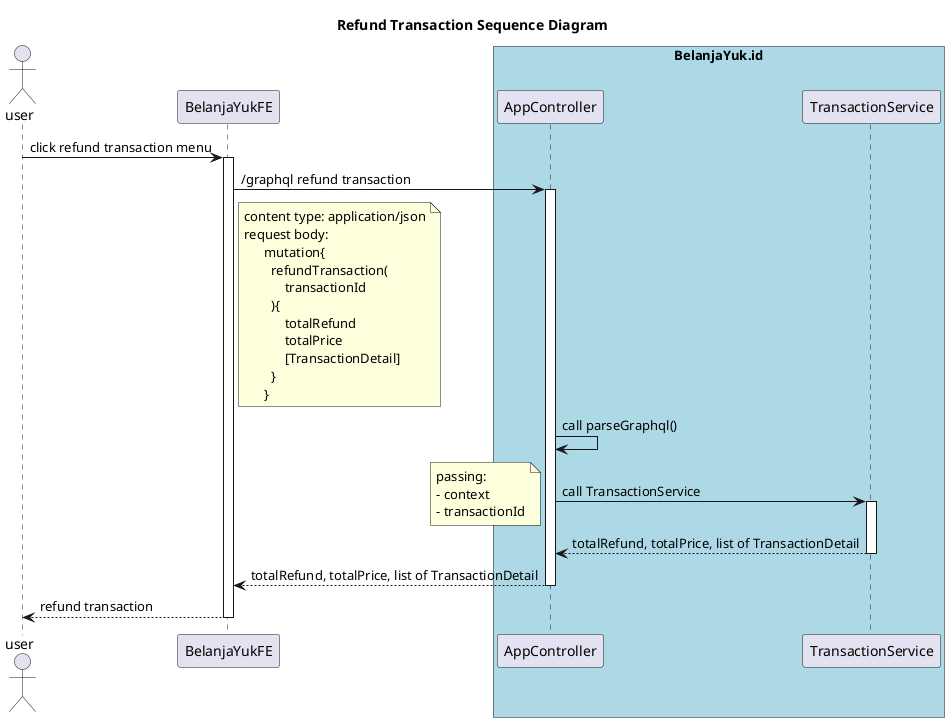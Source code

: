 @startuml
title: Refund Transaction Sequence Diagram
actor user
participant BelanjaYukFE
box "BelanjaYuk.id" #LightBlue
participant AppController
participant TransactionService
end box

user -> BelanjaYukFE ++ : click refund transaction menu
BelanjaYukFE -> AppController ++ : /graphql refund transaction
    note right of BelanjaYukFE
    content type: application/json
    request body:
          mutation{
            refundTransaction(
                transactionId
            ){
                totalRefund
                totalPrice
                [TransactionDetail]
            }
          }
    end note
AppController -> AppController : call parseGraphql()
AppController -> TransactionService ++ : call TransactionService
    note left
    passing:
    - context
    - transactionId
    end note
TransactionService --> AppController -- : totalRefund, totalPrice, list of TransactionDetail
AppController --> BelanjaYukFE -- : totalRefund, totalPrice, list of TransactionDetail
BelanjaYukFE --> user -- : refund transaction
@enduml